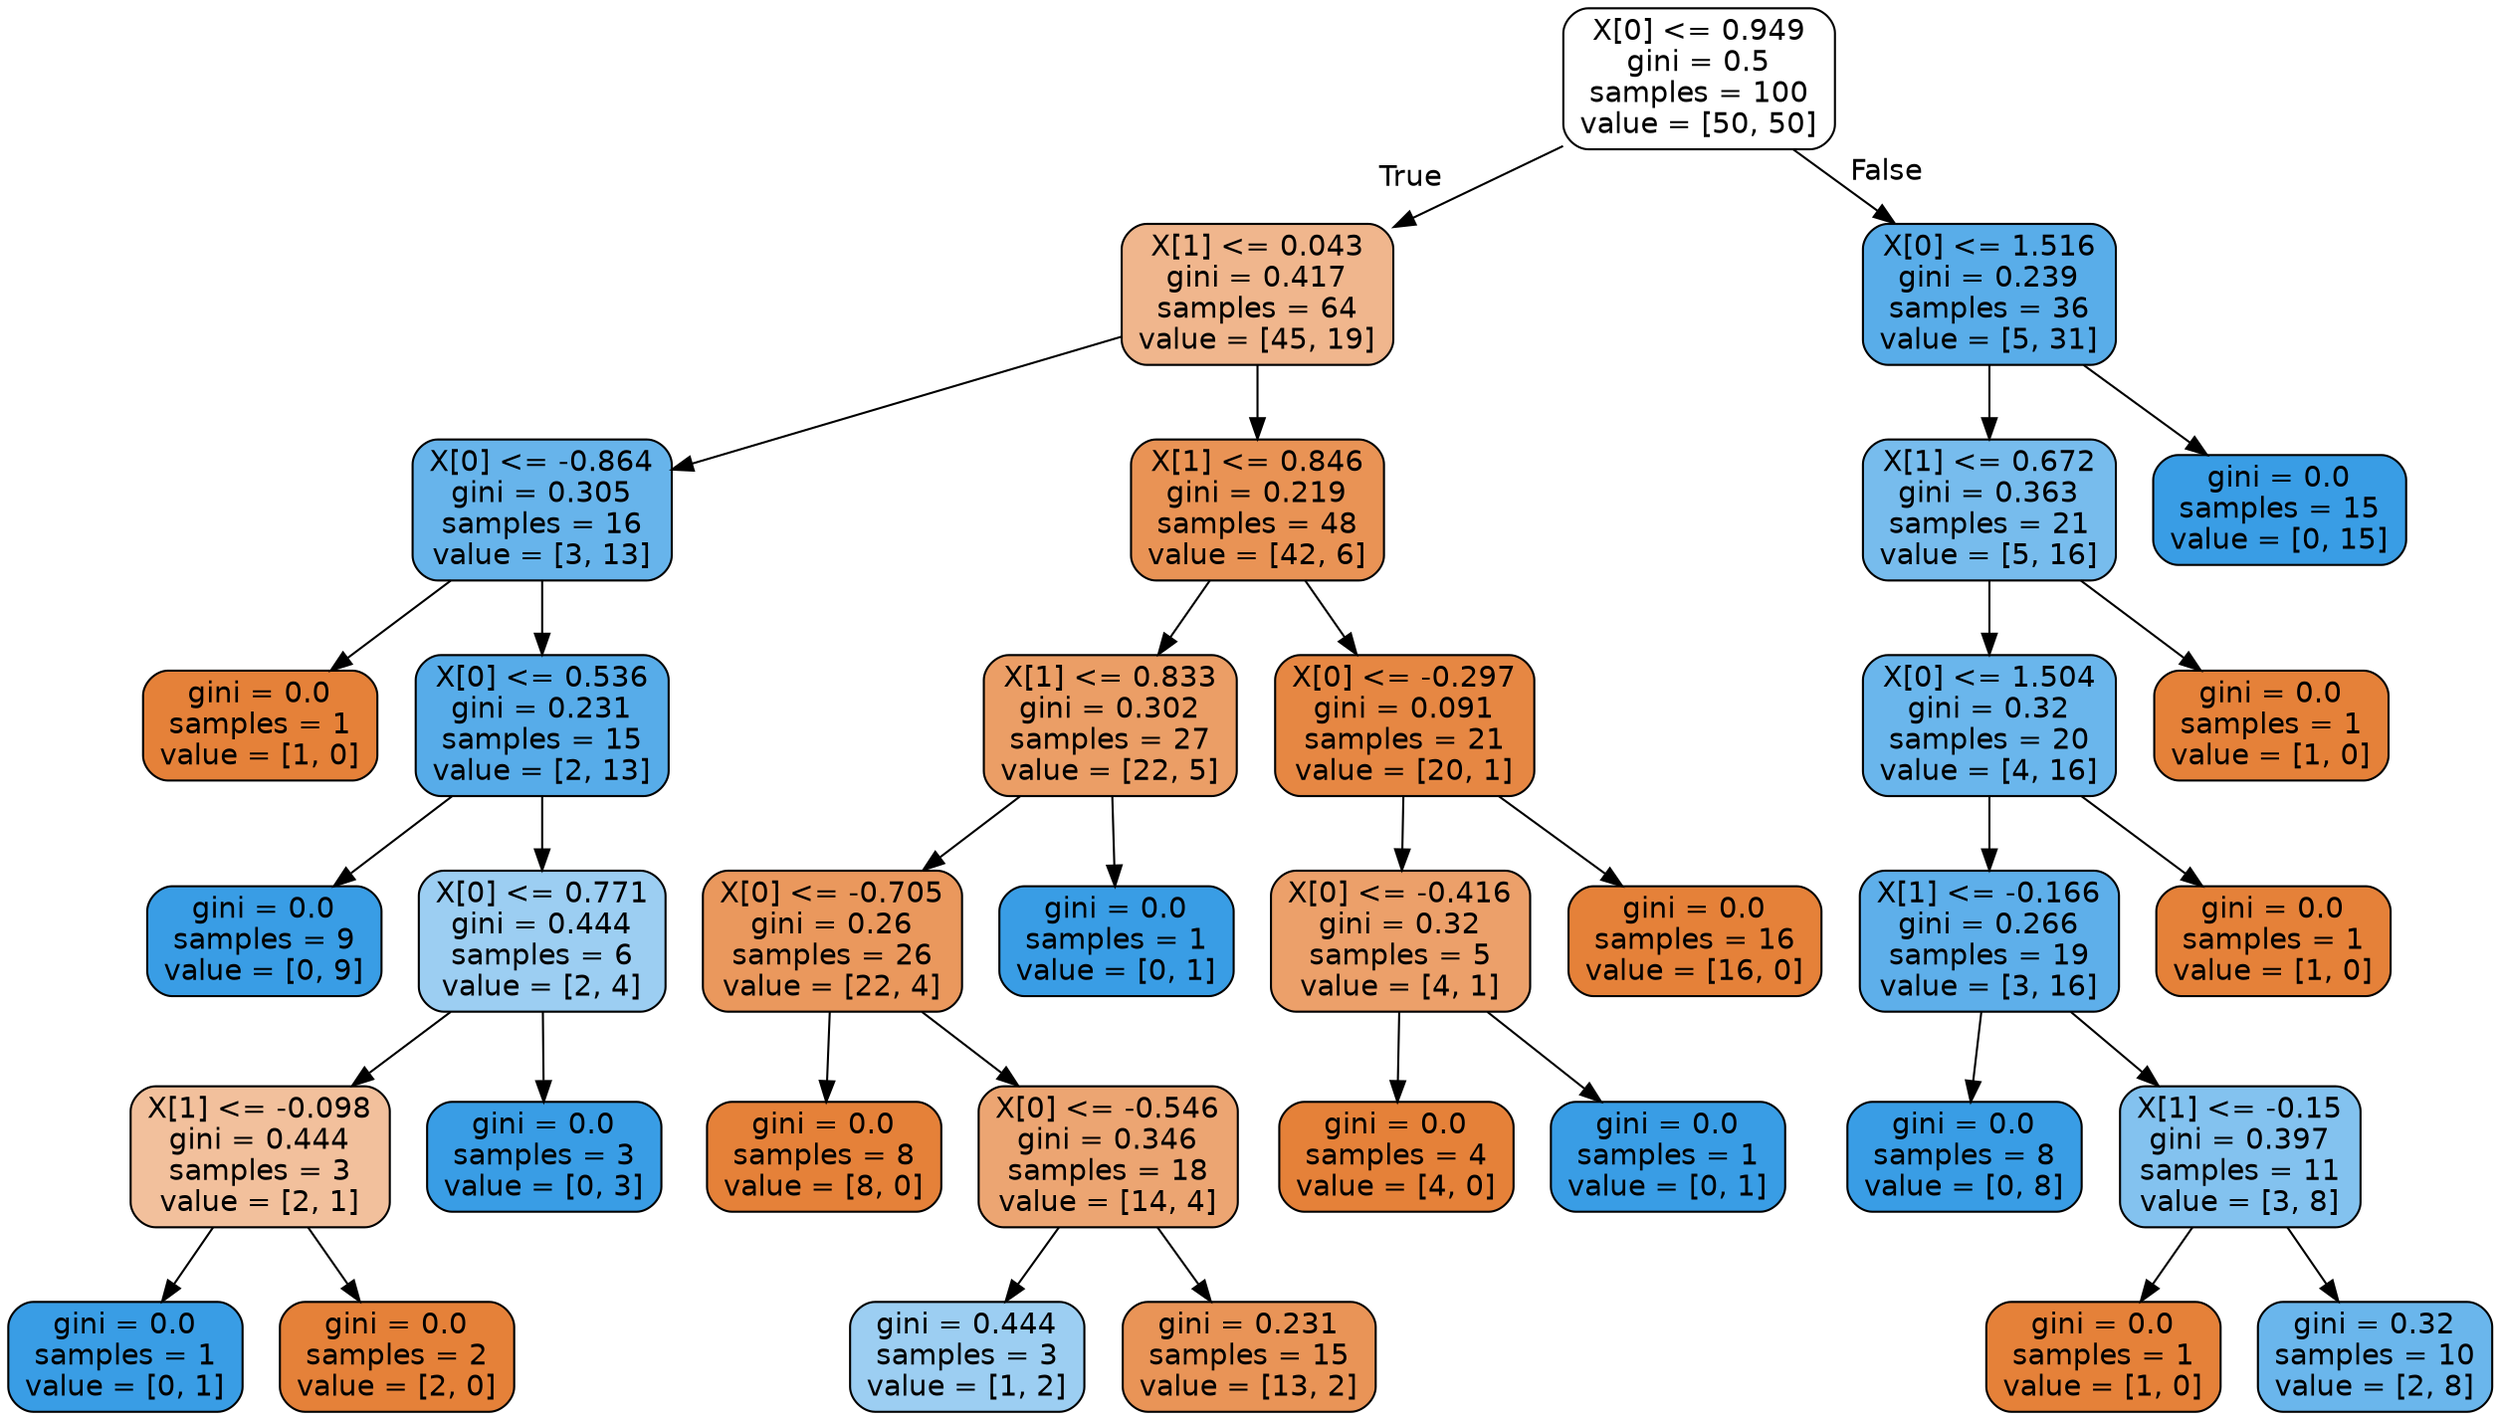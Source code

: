 digraph Tree {
node [shape=box, style="filled, rounded", color="black", fontname=helvetica] ;
edge [fontname=helvetica] ;
0 [label="X[0] <= 0.949\ngini = 0.5\nsamples = 100\nvalue = [50, 50]", fillcolor="#ffffff"] ;
1 [label="X[1] <= 0.043\ngini = 0.417\nsamples = 64\nvalue = [45, 19]", fillcolor="#f0b68d"] ;
0 -> 1 [labeldistance=2.5, labelangle=45, headlabel="True"] ;
2 [label="X[0] <= -0.864\ngini = 0.305\nsamples = 16\nvalue = [3, 13]", fillcolor="#67b4eb"] ;
1 -> 2 ;
3 [label="gini = 0.0\nsamples = 1\nvalue = [1, 0]", fillcolor="#e58139"] ;
2 -> 3 ;
4 [label="X[0] <= 0.536\ngini = 0.231\nsamples = 15\nvalue = [2, 13]", fillcolor="#57ace9"] ;
2 -> 4 ;
5 [label="gini = 0.0\nsamples = 9\nvalue = [0, 9]", fillcolor="#399de5"] ;
4 -> 5 ;
6 [label="X[0] <= 0.771\ngini = 0.444\nsamples = 6\nvalue = [2, 4]", fillcolor="#9ccef2"] ;
4 -> 6 ;
7 [label="X[1] <= -0.098\ngini = 0.444\nsamples = 3\nvalue = [2, 1]", fillcolor="#f2c09c"] ;
6 -> 7 ;
8 [label="gini = 0.0\nsamples = 1\nvalue = [0, 1]", fillcolor="#399de5"] ;
7 -> 8 ;
9 [label="gini = 0.0\nsamples = 2\nvalue = [2, 0]", fillcolor="#e58139"] ;
7 -> 9 ;
10 [label="gini = 0.0\nsamples = 3\nvalue = [0, 3]", fillcolor="#399de5"] ;
6 -> 10 ;
11 [label="X[1] <= 0.846\ngini = 0.219\nsamples = 48\nvalue = [42, 6]", fillcolor="#e99355"] ;
1 -> 11 ;
12 [label="X[1] <= 0.833\ngini = 0.302\nsamples = 27\nvalue = [22, 5]", fillcolor="#eb9e66"] ;
11 -> 12 ;
13 [label="X[0] <= -0.705\ngini = 0.26\nsamples = 26\nvalue = [22, 4]", fillcolor="#ea985d"] ;
12 -> 13 ;
14 [label="gini = 0.0\nsamples = 8\nvalue = [8, 0]", fillcolor="#e58139"] ;
13 -> 14 ;
15 [label="X[0] <= -0.546\ngini = 0.346\nsamples = 18\nvalue = [14, 4]", fillcolor="#eca572"] ;
13 -> 15 ;
16 [label="gini = 0.444\nsamples = 3\nvalue = [1, 2]", fillcolor="#9ccef2"] ;
15 -> 16 ;
17 [label="gini = 0.231\nsamples = 15\nvalue = [13, 2]", fillcolor="#e99457"] ;
15 -> 17 ;
18 [label="gini = 0.0\nsamples = 1\nvalue = [0, 1]", fillcolor="#399de5"] ;
12 -> 18 ;
19 [label="X[0] <= -0.297\ngini = 0.091\nsamples = 21\nvalue = [20, 1]", fillcolor="#e68743"] ;
11 -> 19 ;
20 [label="X[0] <= -0.416\ngini = 0.32\nsamples = 5\nvalue = [4, 1]", fillcolor="#eca06a"] ;
19 -> 20 ;
21 [label="gini = 0.0\nsamples = 4\nvalue = [4, 0]", fillcolor="#e58139"] ;
20 -> 21 ;
22 [label="gini = 0.0\nsamples = 1\nvalue = [0, 1]", fillcolor="#399de5"] ;
20 -> 22 ;
23 [label="gini = 0.0\nsamples = 16\nvalue = [16, 0]", fillcolor="#e58139"] ;
19 -> 23 ;
24 [label="X[0] <= 1.516\ngini = 0.239\nsamples = 36\nvalue = [5, 31]", fillcolor="#59ade9"] ;
0 -> 24 [labeldistance=2.5, labelangle=-45, headlabel="False"] ;
25 [label="X[1] <= 0.672\ngini = 0.363\nsamples = 21\nvalue = [5, 16]", fillcolor="#77bced"] ;
24 -> 25 ;
26 [label="X[0] <= 1.504\ngini = 0.32\nsamples = 20\nvalue = [4, 16]", fillcolor="#6ab6ec"] ;
25 -> 26 ;
27 [label="X[1] <= -0.166\ngini = 0.266\nsamples = 19\nvalue = [3, 16]", fillcolor="#5eafea"] ;
26 -> 27 ;
28 [label="gini = 0.0\nsamples = 8\nvalue = [0, 8]", fillcolor="#399de5"] ;
27 -> 28 ;
29 [label="X[1] <= -0.15\ngini = 0.397\nsamples = 11\nvalue = [3, 8]", fillcolor="#83c2ef"] ;
27 -> 29 ;
30 [label="gini = 0.0\nsamples = 1\nvalue = [1, 0]", fillcolor="#e58139"] ;
29 -> 30 ;
31 [label="gini = 0.32\nsamples = 10\nvalue = [2, 8]", fillcolor="#6ab6ec"] ;
29 -> 31 ;
32 [label="gini = 0.0\nsamples = 1\nvalue = [1, 0]", fillcolor="#e58139"] ;
26 -> 32 ;
33 [label="gini = 0.0\nsamples = 1\nvalue = [1, 0]", fillcolor="#e58139"] ;
25 -> 33 ;
34 [label="gini = 0.0\nsamples = 15\nvalue = [0, 15]", fillcolor="#399de5"] ;
24 -> 34 ;
}